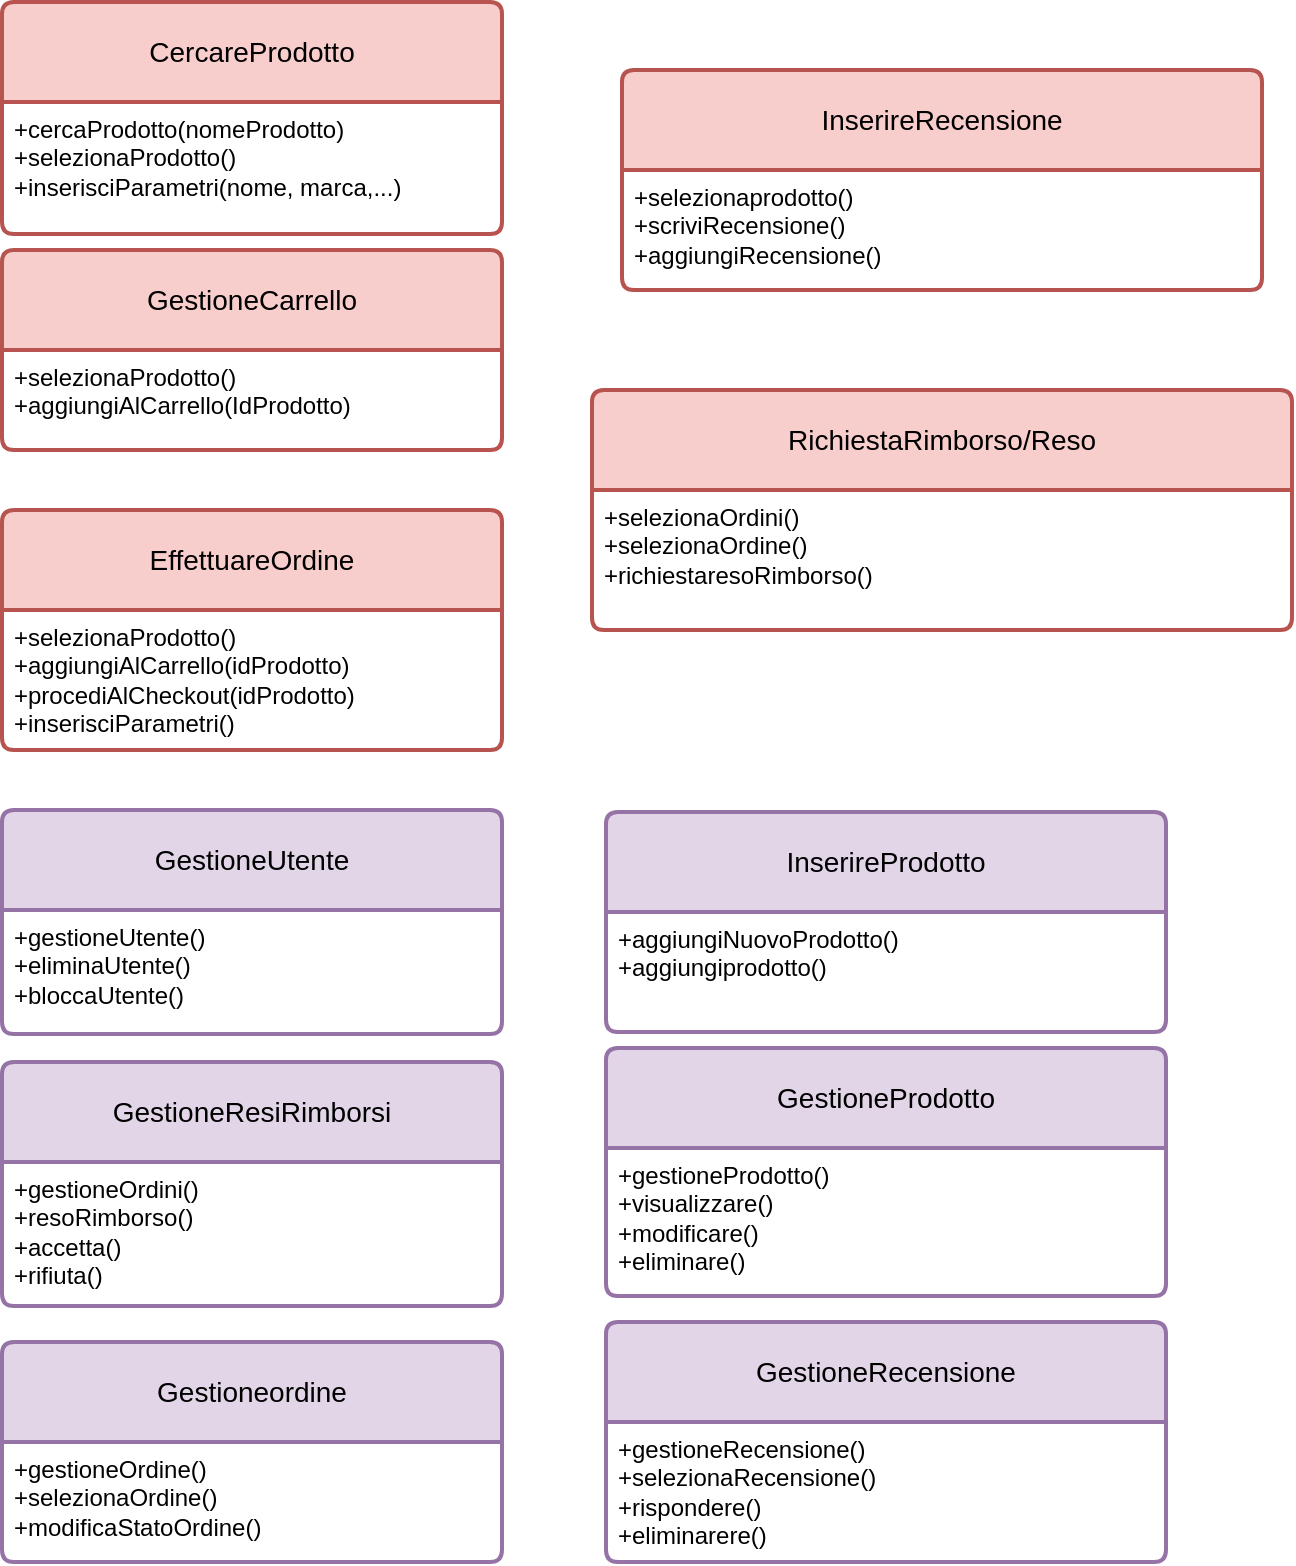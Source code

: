 <mxfile version="27.0.8">
  <diagram name="Pagina-1" id="5j4IRKID_-N_BZcGS2nH">
    <mxGraphModel dx="983" dy="629" grid="0" gridSize="10" guides="1" tooltips="1" connect="1" arrows="1" fold="1" page="1" pageScale="1" pageWidth="1169" pageHeight="827" math="0" shadow="0">
      <root>
        <object label="" id="0">
          <mxCell />
        </object>
        <mxCell id="1" parent="0" />
        <mxCell id="ssxC8bXsjL2kCjWMkRQG-11" value="CercareProdotto" style="swimlane;childLayout=stackLayout;horizontal=1;startSize=50;horizontalStack=0;rounded=1;fontSize=14;fontStyle=0;strokeWidth=2;resizeParent=0;resizeLast=1;shadow=0;dashed=0;align=center;arcSize=4;whiteSpace=wrap;html=1;fillColor=#f8cecc;strokeColor=#b85450;" parent="1" vertex="1">
          <mxGeometry x="320" y="20" width="250" height="116" as="geometry" />
        </mxCell>
        <mxCell id="ssxC8bXsjL2kCjWMkRQG-12" value="+cercaProdotto(nomeProdotto)&lt;div&gt;+selezionaProdotto()&lt;/div&gt;&lt;div&gt;+inserisciParametri(nome, marca,...)&lt;/div&gt;&lt;div&gt;&lt;br&gt;&lt;/div&gt;" style="align=left;strokeColor=none;fillColor=none;spacingLeft=4;fontSize=12;verticalAlign=top;resizable=0;rotatable=0;part=1;html=1;" parent="ssxC8bXsjL2kCjWMkRQG-11" vertex="1">
          <mxGeometry y="50" width="250" height="66" as="geometry" />
        </mxCell>
        <mxCell id="d5jo_I5DPAwi0jFPtMWM-1" style="edgeStyle=orthogonalEdgeStyle;rounded=0;orthogonalLoop=1;jettySize=auto;html=1;exitX=0.5;exitY=1;exitDx=0;exitDy=0;" edge="1" parent="ssxC8bXsjL2kCjWMkRQG-11" source="ssxC8bXsjL2kCjWMkRQG-12" target="ssxC8bXsjL2kCjWMkRQG-12">
          <mxGeometry relative="1" as="geometry" />
        </mxCell>
        <mxCell id="ssxC8bXsjL2kCjWMkRQG-14" value="GestioneCarrello" style="swimlane;childLayout=stackLayout;horizontal=1;startSize=50;horizontalStack=0;rounded=1;fontSize=14;fontStyle=0;strokeWidth=2;resizeParent=0;resizeLast=1;shadow=0;dashed=0;align=center;arcSize=4;whiteSpace=wrap;html=1;fillColor=#f8cecc;strokeColor=#b85450;" parent="1" vertex="1">
          <mxGeometry x="320" y="144" width="250" height="100" as="geometry" />
        </mxCell>
        <mxCell id="ssxC8bXsjL2kCjWMkRQG-15" value="+selezionaProdotto()&lt;div&gt;+aggiungiAlCarrello(IdProdotto)&lt;/div&gt;" style="align=left;strokeColor=none;fillColor=none;spacingLeft=4;fontSize=12;verticalAlign=top;resizable=0;rotatable=0;part=1;html=1;" parent="ssxC8bXsjL2kCjWMkRQG-14" vertex="1">
          <mxGeometry y="50" width="250" height="50" as="geometry" />
        </mxCell>
        <mxCell id="ssxC8bXsjL2kCjWMkRQG-16" value="EffettuareOrdine" style="swimlane;childLayout=stackLayout;horizontal=1;startSize=50;horizontalStack=0;rounded=1;fontSize=14;fontStyle=0;strokeWidth=2;resizeParent=0;resizeLast=1;shadow=0;dashed=0;align=center;arcSize=4;whiteSpace=wrap;html=1;fillColor=#f8cecc;strokeColor=#b85450;" parent="1" vertex="1">
          <mxGeometry x="320" y="274" width="250" height="120" as="geometry" />
        </mxCell>
        <mxCell id="ssxC8bXsjL2kCjWMkRQG-17" value="+selezionaProdotto()&lt;div&gt;+aggiungiAlCarrello(idProdotto)&lt;/div&gt;&lt;div&gt;+procediAlCheckout(idProdotto)&lt;div&gt;+inserisciParametri()&lt;/div&gt;&lt;/div&gt;" style="align=left;strokeColor=none;fillColor=none;spacingLeft=4;fontSize=12;verticalAlign=top;resizable=0;rotatable=0;part=1;html=1;" parent="ssxC8bXsjL2kCjWMkRQG-16" vertex="1">
          <mxGeometry y="50" width="250" height="70" as="geometry" />
        </mxCell>
        <mxCell id="ssxC8bXsjL2kCjWMkRQG-18" value="InserireRecensione" style="swimlane;childLayout=stackLayout;horizontal=1;startSize=50;horizontalStack=0;rounded=1;fontSize=14;fontStyle=0;strokeWidth=2;resizeParent=0;resizeLast=1;shadow=0;dashed=0;align=center;arcSize=4;whiteSpace=wrap;html=1;fillColor=#f8cecc;strokeColor=#b85450;" parent="1" vertex="1">
          <mxGeometry x="630" y="54" width="320" height="110" as="geometry" />
        </mxCell>
        <mxCell id="ssxC8bXsjL2kCjWMkRQG-19" value="+selezionaprodotto()&lt;div&gt;+scriviRecensione()&lt;/div&gt;&lt;div&gt;+aggiungiRecensione()&lt;/div&gt;" style="align=left;strokeColor=none;fillColor=none;spacingLeft=4;fontSize=12;verticalAlign=top;resizable=0;rotatable=0;part=1;html=1;" parent="ssxC8bXsjL2kCjWMkRQG-18" vertex="1">
          <mxGeometry y="50" width="320" height="60" as="geometry" />
        </mxCell>
        <mxCell id="ssxC8bXsjL2kCjWMkRQG-20" value="RichiestaRimborso/Reso" style="swimlane;childLayout=stackLayout;horizontal=1;startSize=50;horizontalStack=0;rounded=1;fontSize=14;fontStyle=0;strokeWidth=2;resizeParent=0;resizeLast=1;shadow=0;dashed=0;align=center;arcSize=4;whiteSpace=wrap;html=1;fillColor=#f8cecc;strokeColor=#b85450;" parent="1" vertex="1">
          <mxGeometry x="615" y="214" width="350" height="120" as="geometry" />
        </mxCell>
        <mxCell id="ssxC8bXsjL2kCjWMkRQG-21" value="+selezionaOrdini()&lt;div&gt;+selezionaOrdine()&lt;/div&gt;&lt;div&gt;+richiestaresoRimborso()&lt;/div&gt;" style="align=left;strokeColor=none;fillColor=none;spacingLeft=4;fontSize=12;verticalAlign=top;resizable=0;rotatable=0;part=1;html=1;" parent="ssxC8bXsjL2kCjWMkRQG-20" vertex="1">
          <mxGeometry y="50" width="350" height="70" as="geometry" />
        </mxCell>
        <mxCell id="ssxC8bXsjL2kCjWMkRQG-23" value="InserireProdotto" style="swimlane;childLayout=stackLayout;horizontal=1;startSize=50;horizontalStack=0;rounded=1;fontSize=14;fontStyle=0;strokeWidth=2;resizeParent=0;resizeLast=1;shadow=0;dashed=0;align=center;arcSize=4;whiteSpace=wrap;html=1;fillColor=#e1d5e7;strokeColor=#9673a6;" parent="1" vertex="1">
          <mxGeometry x="622" y="425" width="280" height="110" as="geometry" />
        </mxCell>
        <mxCell id="ssxC8bXsjL2kCjWMkRQG-24" value="&lt;div&gt;&lt;span style=&quot;background-color: transparent; color: light-dark(rgb(0, 0, 0), rgb(255, 255, 255));&quot;&gt;+aggiungiNuovoProdotto()&lt;/span&gt;&lt;/div&gt;&lt;div&gt;&lt;span style=&quot;background-color: transparent; color: light-dark(rgb(0, 0, 0), rgb(255, 255, 255));&quot;&gt;+aggiungiprodotto()&lt;/span&gt;&lt;/div&gt;" style="align=left;strokeColor=none;fillColor=none;spacingLeft=4;fontSize=12;verticalAlign=top;resizable=0;rotatable=0;part=1;html=1;" parent="ssxC8bXsjL2kCjWMkRQG-23" vertex="1">
          <mxGeometry y="50" width="280" height="60" as="geometry" />
        </mxCell>
        <mxCell id="ssxC8bXsjL2kCjWMkRQG-25" value="GestioneUtente" style="swimlane;childLayout=stackLayout;horizontal=1;startSize=50;horizontalStack=0;rounded=1;fontSize=14;fontStyle=0;strokeWidth=2;resizeParent=0;resizeLast=1;shadow=0;dashed=0;align=center;arcSize=4;whiteSpace=wrap;html=1;fillColor=#e1d5e7;strokeColor=#9673a6;" parent="1" vertex="1">
          <mxGeometry x="320" y="424" width="250" height="112" as="geometry" />
        </mxCell>
        <mxCell id="ssxC8bXsjL2kCjWMkRQG-26" value="+gestioneUtente()&lt;div&gt;+eliminaUtente()&lt;/div&gt;&lt;div&gt;+bloccaUtente()&lt;/div&gt;" style="align=left;strokeColor=none;fillColor=none;spacingLeft=4;fontSize=12;verticalAlign=top;resizable=0;rotatable=0;part=1;html=1;" parent="ssxC8bXsjL2kCjWMkRQG-25" vertex="1">
          <mxGeometry y="50" width="250" height="62" as="geometry" />
        </mxCell>
        <mxCell id="ssxC8bXsjL2kCjWMkRQG-27" value="GestioneResiRimborsi" style="swimlane;childLayout=stackLayout;horizontal=1;startSize=50;horizontalStack=0;rounded=1;fontSize=14;fontStyle=0;strokeWidth=2;resizeParent=0;resizeLast=1;shadow=0;dashed=0;align=center;arcSize=4;whiteSpace=wrap;html=1;fillColor=#e1d5e7;strokeColor=#9673a6;" parent="1" vertex="1">
          <mxGeometry x="320" y="550" width="250" height="122" as="geometry" />
        </mxCell>
        <mxCell id="ssxC8bXsjL2kCjWMkRQG-28" value="+gestioneOrdini()&lt;div&gt;+resoRimborso()&lt;/div&gt;&lt;div&gt;+accetta()&lt;/div&gt;&lt;div&gt;+rifiuta()&lt;/div&gt;" style="align=left;strokeColor=none;fillColor=none;spacingLeft=4;fontSize=12;verticalAlign=top;resizable=0;rotatable=0;part=1;html=1;" parent="ssxC8bXsjL2kCjWMkRQG-27" vertex="1">
          <mxGeometry y="50" width="250" height="72" as="geometry" />
        </mxCell>
        <mxCell id="ssxC8bXsjL2kCjWMkRQG-30" value="Gestioneordine" style="swimlane;childLayout=stackLayout;horizontal=1;startSize=50;horizontalStack=0;rounded=1;fontSize=14;fontStyle=0;strokeWidth=2;resizeParent=0;resizeLast=1;shadow=0;dashed=0;align=center;arcSize=4;whiteSpace=wrap;html=1;fillColor=#e1d5e7;strokeColor=#9673a6;" parent="1" vertex="1">
          <mxGeometry x="320" y="690" width="250" height="110" as="geometry" />
        </mxCell>
        <mxCell id="ssxC8bXsjL2kCjWMkRQG-31" value="+gestioneOrdine()&lt;div&gt;+selezionaOrdine()&lt;/div&gt;&lt;div&gt;+modificaStatoOrdine()&lt;/div&gt;" style="align=left;strokeColor=none;fillColor=none;spacingLeft=4;fontSize=12;verticalAlign=top;resizable=0;rotatable=0;part=1;html=1;" parent="ssxC8bXsjL2kCjWMkRQG-30" vertex="1">
          <mxGeometry y="50" width="250" height="60" as="geometry" />
        </mxCell>
        <mxCell id="ssxC8bXsjL2kCjWMkRQG-32" value="GestioneRecensione" style="swimlane;childLayout=stackLayout;horizontal=1;startSize=50;horizontalStack=0;rounded=1;fontSize=14;fontStyle=0;strokeWidth=2;resizeParent=0;resizeLast=1;shadow=0;dashed=0;align=center;arcSize=4;whiteSpace=wrap;html=1;fillColor=#e1d5e7;strokeColor=#9673a6;" parent="1" vertex="1">
          <mxGeometry x="622" y="680" width="280" height="120" as="geometry" />
        </mxCell>
        <mxCell id="ssxC8bXsjL2kCjWMkRQG-33" value="+gestioneRecensione()&lt;div&gt;+selezionaRecensione()&lt;/div&gt;&lt;div&gt;+rispondere()&lt;/div&gt;&lt;div&gt;+eliminarere()&lt;/div&gt;" style="align=left;strokeColor=none;fillColor=none;spacingLeft=4;fontSize=12;verticalAlign=top;resizable=0;rotatable=0;part=1;html=1;" parent="ssxC8bXsjL2kCjWMkRQG-32" vertex="1">
          <mxGeometry y="50" width="280" height="70" as="geometry" />
        </mxCell>
        <mxCell id="d5jo_I5DPAwi0jFPtMWM-2" value="GestioneProdotto" style="swimlane;childLayout=stackLayout;horizontal=1;startSize=50;horizontalStack=0;rounded=1;fontSize=14;fontStyle=0;strokeWidth=2;resizeParent=0;resizeLast=1;shadow=0;dashed=0;align=center;arcSize=4;whiteSpace=wrap;html=1;fillColor=#e1d5e7;strokeColor=#9673a6;" vertex="1" parent="1">
          <mxGeometry x="622" y="543" width="280" height="124" as="geometry" />
        </mxCell>
        <mxCell id="d5jo_I5DPAwi0jFPtMWM-3" value="&lt;div&gt;&lt;span style=&quot;background-color: transparent; color: light-dark(rgb(0, 0, 0), rgb(255, 255, 255));&quot;&gt;+gestioneProdotto()&lt;/span&gt;&lt;/div&gt;&lt;div&gt;&lt;span style=&quot;background-color: transparent; color: light-dark(rgb(0, 0, 0), rgb(255, 255, 255));&quot;&gt;+visualizzare()&lt;/span&gt;&lt;/div&gt;&lt;div&gt;&lt;span style=&quot;background-color: transparent; color: light-dark(rgb(0, 0, 0), rgb(255, 255, 255));&quot;&gt;+modificare()&lt;/span&gt;&lt;/div&gt;&lt;div&gt;&lt;span style=&quot;background-color: transparent; color: light-dark(rgb(0, 0, 0), rgb(255, 255, 255));&quot;&gt;+eliminare()&lt;/span&gt;&lt;/div&gt;" style="align=left;strokeColor=none;fillColor=none;spacingLeft=4;fontSize=12;verticalAlign=top;resizable=0;rotatable=0;part=1;html=1;" vertex="1" parent="d5jo_I5DPAwi0jFPtMWM-2">
          <mxGeometry y="50" width="280" height="74" as="geometry" />
        </mxCell>
      </root>
    </mxGraphModel>
  </diagram>
</mxfile>
